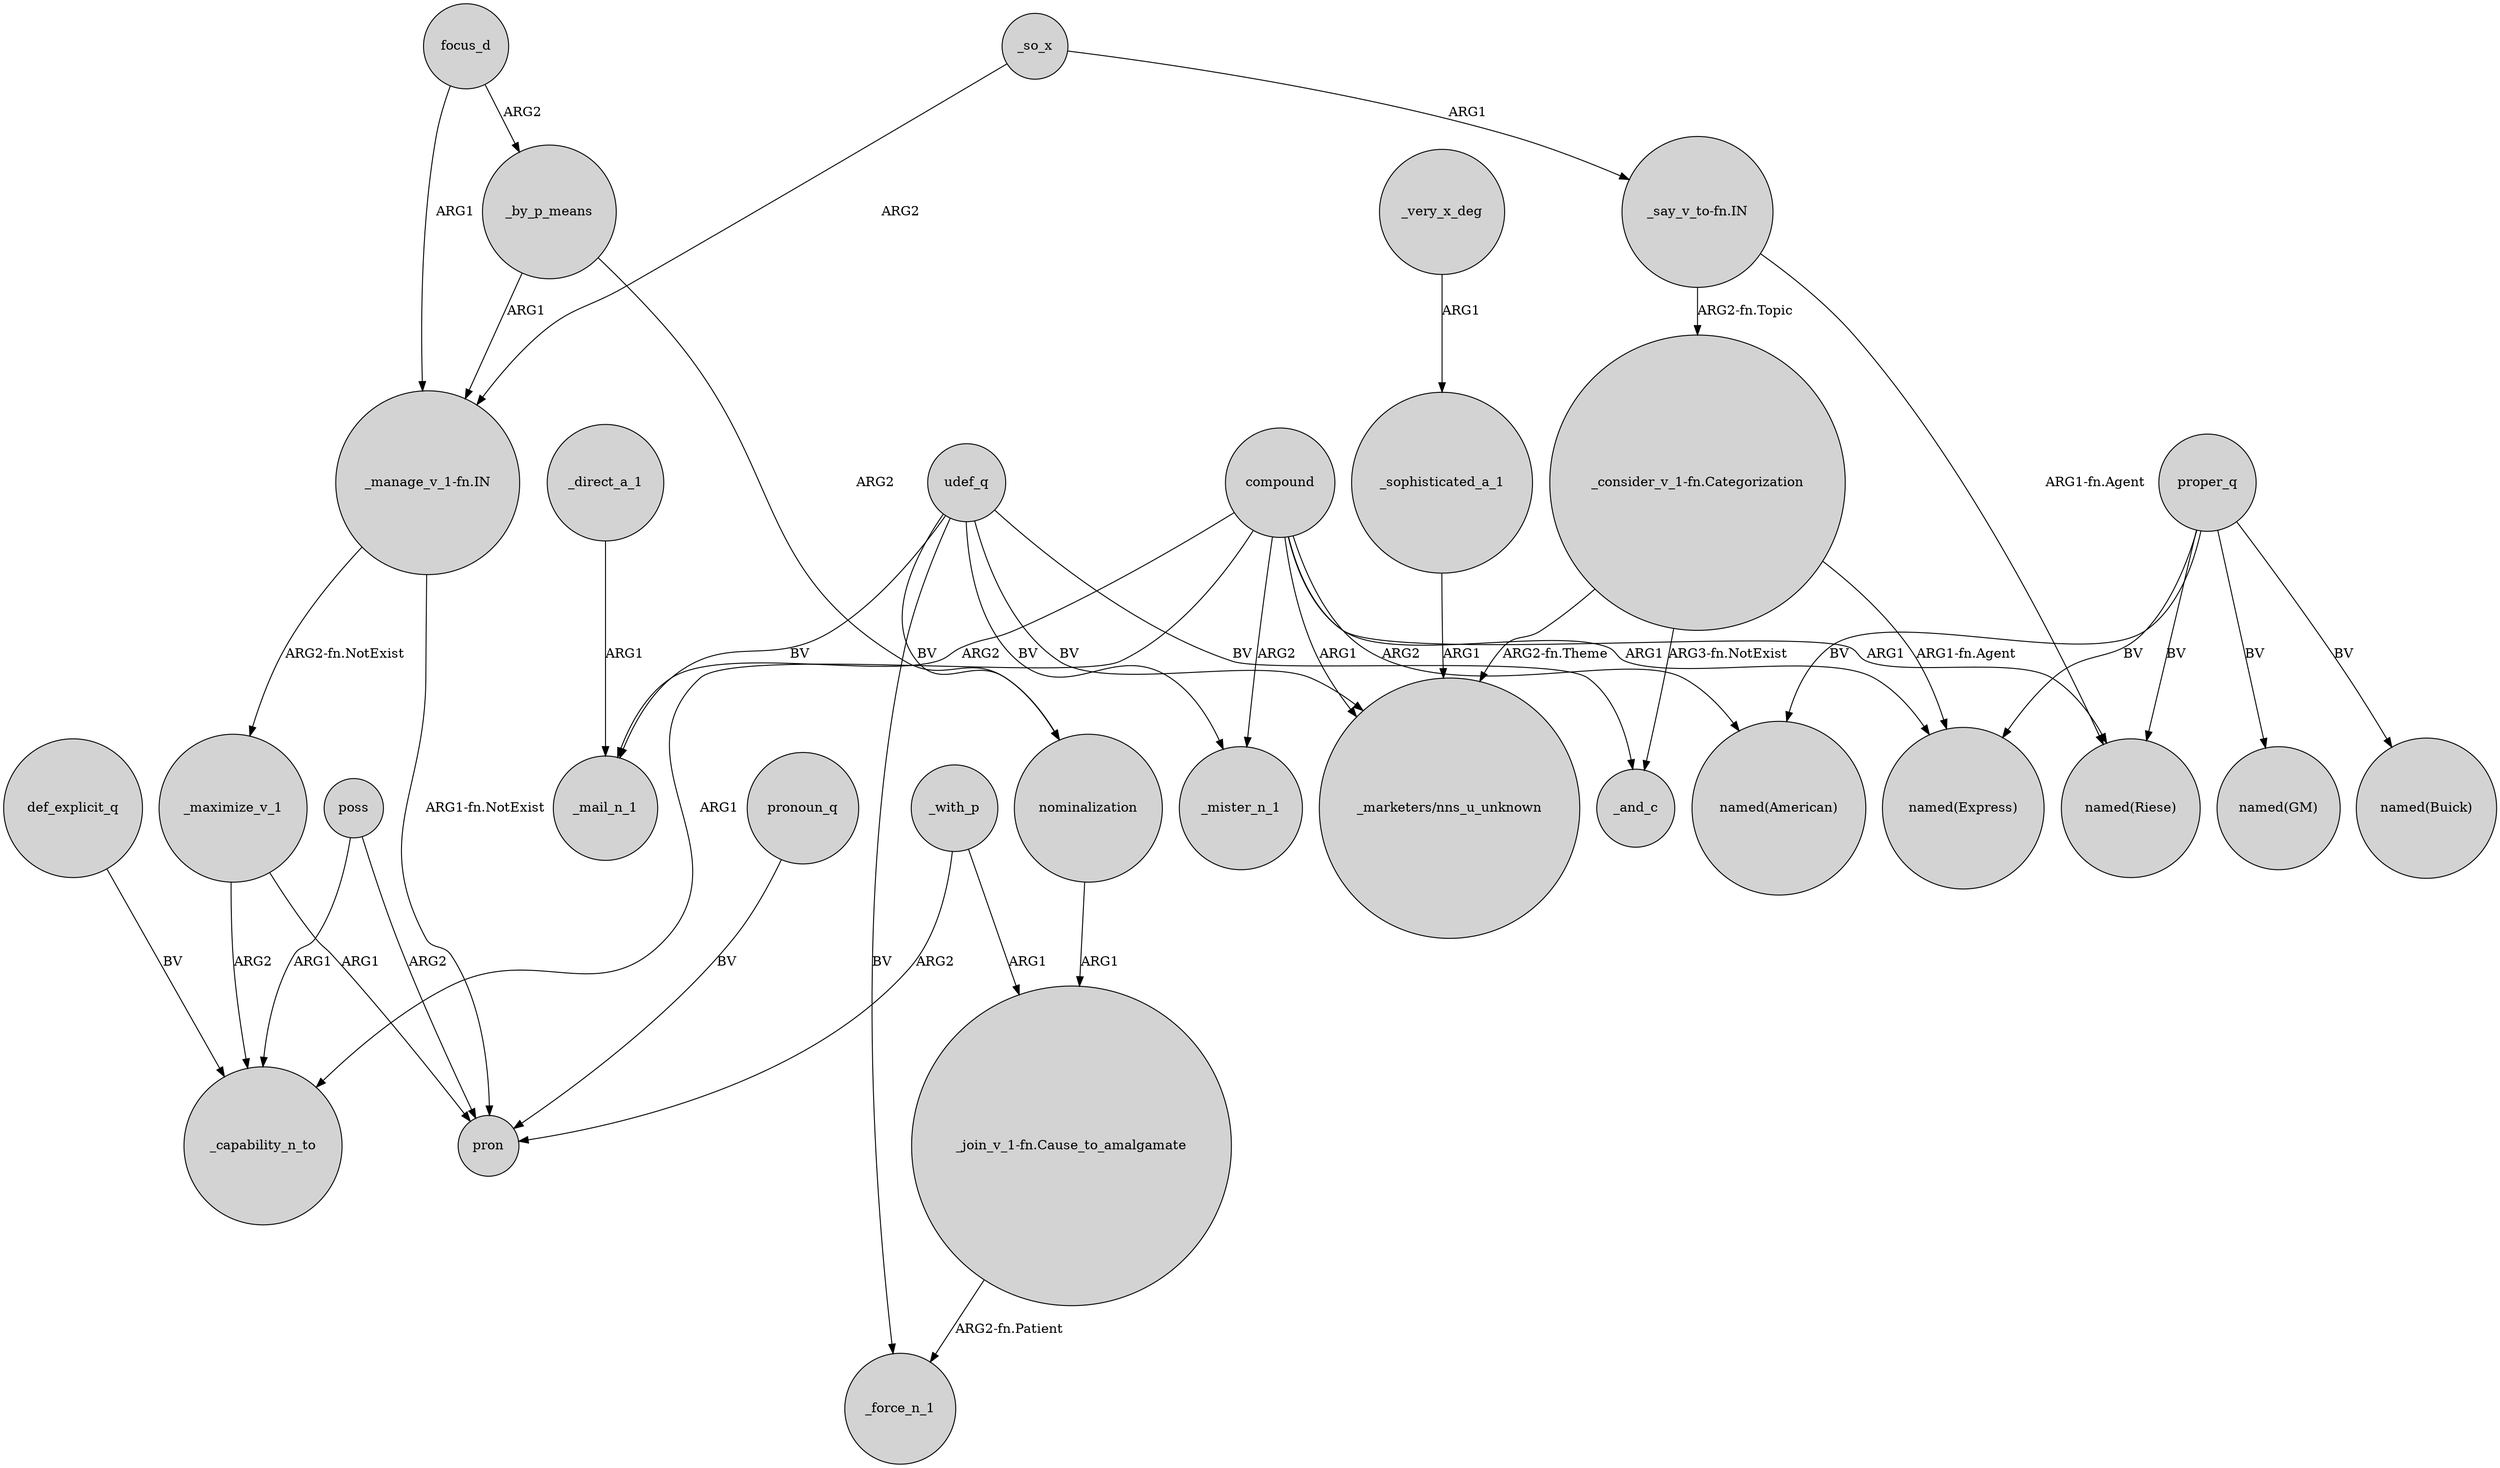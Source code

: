 digraph {
	node [shape=circle style=filled]
	def_explicit_q -> _capability_n_to [label=BV]
	udef_q -> _force_n_1 [label=BV]
	_by_p_means -> nominalization [label=ARG2]
	poss -> pron [label=ARG2]
	_so_x -> "_manage_v_1-fn.IN" [label=ARG2]
	proper_q -> "named(American)" [label=BV]
	"_consider_v_1-fn.Categorization" -> _and_c [label="ARG3-fn.NotExist"]
	"_say_v_to-fn.IN" -> "_consider_v_1-fn.Categorization" [label="ARG2-fn.Topic"]
	proper_q -> "named(Express)" [label=BV]
	compound -> _mister_n_1 [label=ARG2]
	"_join_v_1-fn.Cause_to_amalgamate" -> _force_n_1 [label="ARG2-fn.Patient"]
	"_consider_v_1-fn.Categorization" -> "named(Express)" [label="ARG1-fn.Agent"]
	focus_d -> _by_p_means [label=ARG2]
	"_say_v_to-fn.IN" -> "named(Riese)" [label="ARG1-fn.Agent"]
	udef_q -> _mister_n_1 [label=BV]
	compound -> "named(Riese)" [label=ARG1]
	compound -> "named(Express)" [label=ARG1]
	proper_q -> "named(GM)" [label=BV]
	compound -> "_marketers/nns_u_unknown" [label=ARG1]
	nominalization -> "_join_v_1-fn.Cause_to_amalgamate" [label=ARG1]
	focus_d -> "_manage_v_1-fn.IN" [label=ARG1]
	compound -> "named(American)" [label=ARG2]
	_direct_a_1 -> _mail_n_1 [label=ARG1]
	_so_x -> "_say_v_to-fn.IN" [label=ARG1]
	_very_x_deg -> _sophisticated_a_1 [label=ARG1]
	proper_q -> "named(Buick)" [label=BV]
	udef_q -> "_marketers/nns_u_unknown" [label=BV]
	_maximize_v_1 -> _capability_n_to [label=ARG2]
	pronoun_q -> pron [label=BV]
	"_consider_v_1-fn.Categorization" -> "_marketers/nns_u_unknown" [label="ARG2-fn.Theme"]
	compound -> _mail_n_1 [label=ARG2]
	udef_q -> _mail_n_1 [label=BV]
	compound -> _capability_n_to [label=ARG1]
	"_manage_v_1-fn.IN" -> _maximize_v_1 [label="ARG2-fn.NotExist"]
	udef_q -> nominalization [label=BV]
	_maximize_v_1 -> pron [label=ARG1]
	_with_p -> "_join_v_1-fn.Cause_to_amalgamate" [label=ARG1]
	_sophisticated_a_1 -> "_marketers/nns_u_unknown" [label=ARG1]
	poss -> _capability_n_to [label=ARG1]
	_by_p_means -> "_manage_v_1-fn.IN" [label=ARG1]
	proper_q -> "named(Riese)" [label=BV]
	udef_q -> _and_c [label=BV]
	_with_p -> pron [label=ARG2]
	"_manage_v_1-fn.IN" -> pron [label="ARG1-fn.NotExist"]
}
